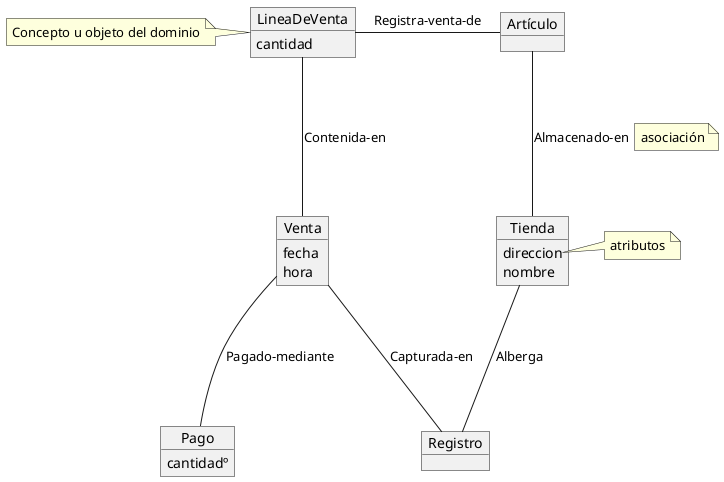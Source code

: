 @startuml

Object LineaDeVenta {
cantidad
}
Object Artículo
Object Venta {
fecha
hora
}
Object Tienda {
direccion
nombre
}
Object Registro
Object Pago {
cantidadº
}

LineaDeVenta -r-- Artículo: Registra-venta-de
LineaDeVenta -d-- Venta: Contenida-en
Artículo -d-- Tienda: Almacenado-en
note right on link
asociación
end note

Tienda -d-- Registro: Alberga
Venta -r-- Registro: Capturada-en
Venta -d-- Pago: Pagado-mediante

note "Concepto u objeto del dominio" as N1

N1 -r-- LineaDeVenta

note right of Tienda::direccion 
atributos
end note

@enduml
